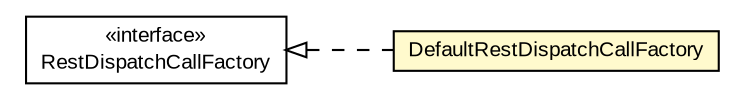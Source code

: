 #!/usr/local/bin/dot
#
# Class diagram 
# Generated by UMLGraph version R5_6-24-gf6e263 (http://www.umlgraph.org/)
#

digraph G {
	edge [fontname="arial",fontsize=10,labelfontname="arial",labelfontsize=10];
	node [fontname="arial",fontsize=10,shape=plaintext];
	nodesep=0.25;
	ranksep=0.5;
	rankdir=LR;
	// com.gwtplatform.dispatch.rest.client.RestDispatchCallFactory
	c216825 [label=<<table title="com.gwtplatform.dispatch.rest.client.RestDispatchCallFactory" border="0" cellborder="1" cellspacing="0" cellpadding="2" port="p" href="./RestDispatchCallFactory.html">
		<tr><td><table border="0" cellspacing="0" cellpadding="1">
<tr><td align="center" balign="center"> &#171;interface&#187; </td></tr>
<tr><td align="center" balign="center"> RestDispatchCallFactory </td></tr>
		</table></td></tr>
		</table>>, URL="./RestDispatchCallFactory.html", fontname="arial", fontcolor="black", fontsize=10.0];
	// com.gwtplatform.dispatch.rest.client.DefaultRestDispatchCallFactory
	c216836 [label=<<table title="com.gwtplatform.dispatch.rest.client.DefaultRestDispatchCallFactory" border="0" cellborder="1" cellspacing="0" cellpadding="2" port="p" bgcolor="lemonChiffon" href="./DefaultRestDispatchCallFactory.html">
		<tr><td><table border="0" cellspacing="0" cellpadding="1">
<tr><td align="center" balign="center"> DefaultRestDispatchCallFactory </td></tr>
		</table></td></tr>
		</table>>, URL="./DefaultRestDispatchCallFactory.html", fontname="arial", fontcolor="black", fontsize=10.0];
	//com.gwtplatform.dispatch.rest.client.DefaultRestDispatchCallFactory implements com.gwtplatform.dispatch.rest.client.RestDispatchCallFactory
	c216825:p -> c216836:p [dir=back,arrowtail=empty,style=dashed];
}

